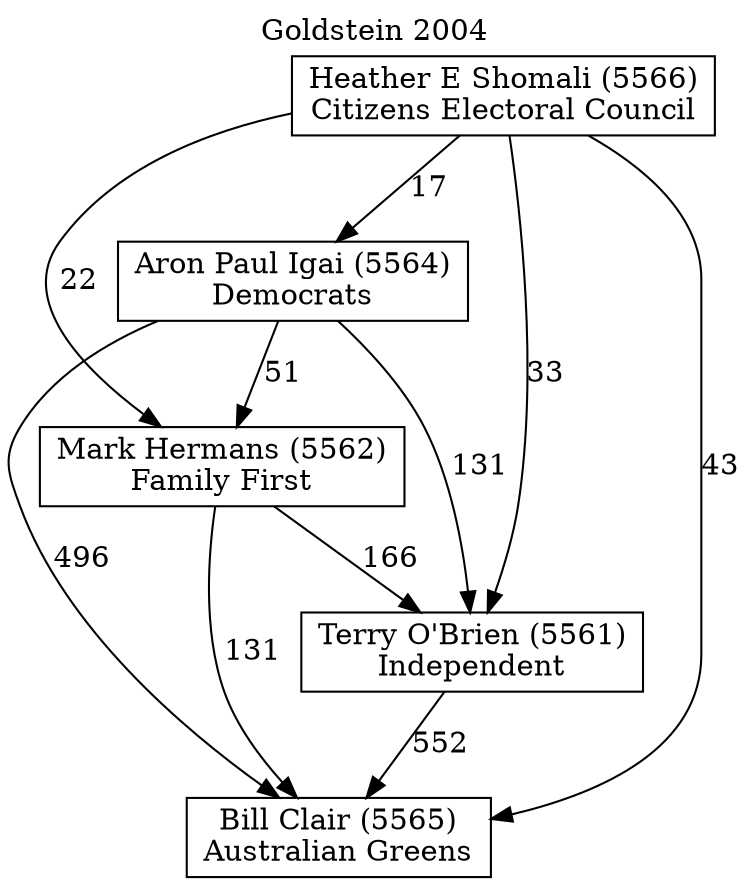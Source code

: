 // House preference flow
digraph "Bill Clair (5565)_Goldstein_2004" {
	graph [label="Goldstein 2004" labelloc=t mclimit=10]
	node [shape=box]
	"Bill Clair (5565)" [label="Bill Clair (5565)
Australian Greens"]
	"Terry O'Brien (5561)" [label="Terry O'Brien (5561)
Independent"]
	"Mark Hermans (5562)" [label="Mark Hermans (5562)
Family First"]
	"Aron Paul Igai (5564)" [label="Aron Paul Igai (5564)
Democrats"]
	"Heather E Shomali (5566)" [label="Heather E Shomali (5566)
Citizens Electoral Council"]
	"Bill Clair (5565)" [label="Bill Clair (5565)
Australian Greens"]
	"Mark Hermans (5562)" [label="Mark Hermans (5562)
Family First"]
	"Aron Paul Igai (5564)" [label="Aron Paul Igai (5564)
Democrats"]
	"Heather E Shomali (5566)" [label="Heather E Shomali (5566)
Citizens Electoral Council"]
	"Bill Clair (5565)" [label="Bill Clair (5565)
Australian Greens"]
	"Aron Paul Igai (5564)" [label="Aron Paul Igai (5564)
Democrats"]
	"Heather E Shomali (5566)" [label="Heather E Shomali (5566)
Citizens Electoral Council"]
	"Bill Clair (5565)" [label="Bill Clair (5565)
Australian Greens"]
	"Heather E Shomali (5566)" [label="Heather E Shomali (5566)
Citizens Electoral Council"]
	"Heather E Shomali (5566)" [label="Heather E Shomali (5566)
Citizens Electoral Council"]
	"Aron Paul Igai (5564)" [label="Aron Paul Igai (5564)
Democrats"]
	"Heather E Shomali (5566)" [label="Heather E Shomali (5566)
Citizens Electoral Council"]
	"Heather E Shomali (5566)" [label="Heather E Shomali (5566)
Citizens Electoral Council"]
	"Mark Hermans (5562)" [label="Mark Hermans (5562)
Family First"]
	"Aron Paul Igai (5564)" [label="Aron Paul Igai (5564)
Democrats"]
	"Heather E Shomali (5566)" [label="Heather E Shomali (5566)
Citizens Electoral Council"]
	"Mark Hermans (5562)" [label="Mark Hermans (5562)
Family First"]
	"Heather E Shomali (5566)" [label="Heather E Shomali (5566)
Citizens Electoral Council"]
	"Heather E Shomali (5566)" [label="Heather E Shomali (5566)
Citizens Electoral Council"]
	"Aron Paul Igai (5564)" [label="Aron Paul Igai (5564)
Democrats"]
	"Heather E Shomali (5566)" [label="Heather E Shomali (5566)
Citizens Electoral Council"]
	"Heather E Shomali (5566)" [label="Heather E Shomali (5566)
Citizens Electoral Council"]
	"Terry O'Brien (5561)" [label="Terry O'Brien (5561)
Independent"]
	"Mark Hermans (5562)" [label="Mark Hermans (5562)
Family First"]
	"Aron Paul Igai (5564)" [label="Aron Paul Igai (5564)
Democrats"]
	"Heather E Shomali (5566)" [label="Heather E Shomali (5566)
Citizens Electoral Council"]
	"Terry O'Brien (5561)" [label="Terry O'Brien (5561)
Independent"]
	"Aron Paul Igai (5564)" [label="Aron Paul Igai (5564)
Democrats"]
	"Heather E Shomali (5566)" [label="Heather E Shomali (5566)
Citizens Electoral Council"]
	"Terry O'Brien (5561)" [label="Terry O'Brien (5561)
Independent"]
	"Heather E Shomali (5566)" [label="Heather E Shomali (5566)
Citizens Electoral Council"]
	"Heather E Shomali (5566)" [label="Heather E Shomali (5566)
Citizens Electoral Council"]
	"Aron Paul Igai (5564)" [label="Aron Paul Igai (5564)
Democrats"]
	"Heather E Shomali (5566)" [label="Heather E Shomali (5566)
Citizens Electoral Council"]
	"Heather E Shomali (5566)" [label="Heather E Shomali (5566)
Citizens Electoral Council"]
	"Mark Hermans (5562)" [label="Mark Hermans (5562)
Family First"]
	"Aron Paul Igai (5564)" [label="Aron Paul Igai (5564)
Democrats"]
	"Heather E Shomali (5566)" [label="Heather E Shomali (5566)
Citizens Electoral Council"]
	"Mark Hermans (5562)" [label="Mark Hermans (5562)
Family First"]
	"Heather E Shomali (5566)" [label="Heather E Shomali (5566)
Citizens Electoral Council"]
	"Heather E Shomali (5566)" [label="Heather E Shomali (5566)
Citizens Electoral Council"]
	"Aron Paul Igai (5564)" [label="Aron Paul Igai (5564)
Democrats"]
	"Heather E Shomali (5566)" [label="Heather E Shomali (5566)
Citizens Electoral Council"]
	"Heather E Shomali (5566)" [label="Heather E Shomali (5566)
Citizens Electoral Council"]
	"Terry O'Brien (5561)" -> "Bill Clair (5565)" [label=552]
	"Mark Hermans (5562)" -> "Terry O'Brien (5561)" [label=166]
	"Aron Paul Igai (5564)" -> "Mark Hermans (5562)" [label=51]
	"Heather E Shomali (5566)" -> "Aron Paul Igai (5564)" [label=17]
	"Mark Hermans (5562)" -> "Bill Clair (5565)" [label=131]
	"Aron Paul Igai (5564)" -> "Bill Clair (5565)" [label=496]
	"Heather E Shomali (5566)" -> "Bill Clair (5565)" [label=43]
	"Heather E Shomali (5566)" -> "Mark Hermans (5562)" [label=22]
	"Aron Paul Igai (5564)" -> "Terry O'Brien (5561)" [label=131]
	"Heather E Shomali (5566)" -> "Terry O'Brien (5561)" [label=33]
}
